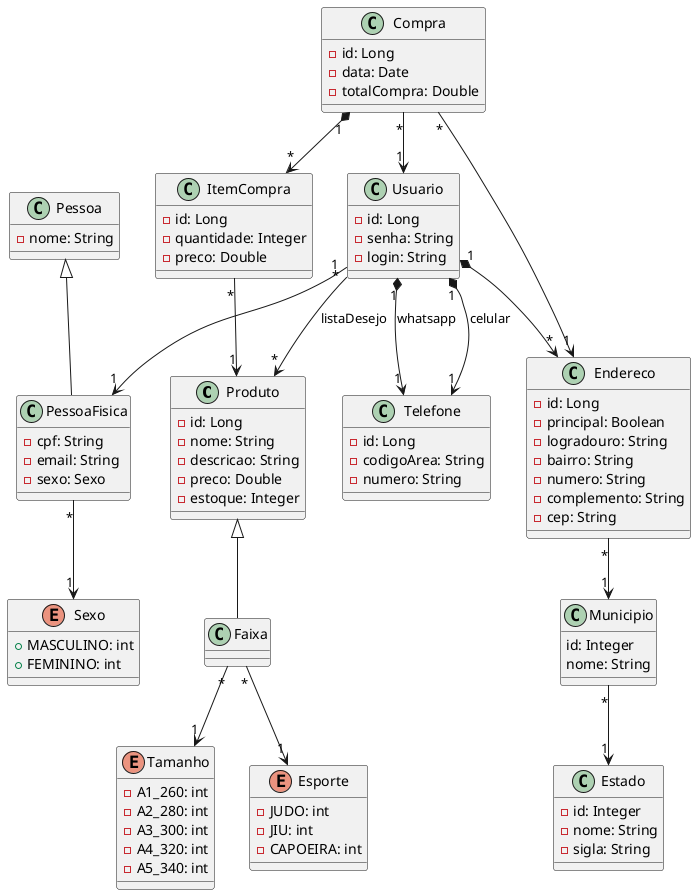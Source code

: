 @startuml

    class Produto {
       - id: Long
       - nome: String
       - descricao: String
       - preco: Double
       - estoque: Integer
    }

    class Faixa {


    }

    enum Esporte {
        - JUDO: int
        - JIU: int 
        - CAPOEIRA: int
    }

    enum Tamanho {
        - A1_260: int
        - A2_280: int 
        - A3_300: int
        - A4_320: int 
        - A5_340: int
    }

    class Usuario {
        - id: Long
        - senha: String 
        - login: String 
    }

    class Telefone {
        - id: Long
        - codigoArea: String
        - numero: String
    }

    class Compra {
        - id: Long
        - data: Date
        - totalCompra: Double
    }

    class ItemCompra {
        - id: Long
        - quantidade: Integer
        - preco: Double
    }

    class Endereco {
        - id: Long
        - principal: Boolean
        - logradouro: String
        - bairro: String 
        - numero: String 
        - complemento: String
        - cep: String 
    }

    class Municipio {
        id: Integer
        nome: String
    }

    class Estado {
        - id: Integer
        - nome: String
        - sigla: String
    }

    class Pessoa {
        - nome: String
    }

    class PessoaFisica {
        - cpf: String
        - email: String
        - sexo: Sexo
    }

    enum Sexo {
        + MASCULINO: int
        + FEMININO: int
    }

    Faixa  -up-|> Produto

    Faixa "*" --> "1" Tamanho
    Faixa "*" --> "1" Esporte

    PessoaFisica -up-|> Pessoa
    Usuario "1" --> "1" PessoaFisica

    Usuario "*" --> "*" Produto: listaDesejo
    Usuario "1" *--> "1" Telefone: celular
    Usuario "1" *--> "1" Telefone: whatsapp
    Usuario "1" *--> "*" Endereco

    Compra "1" *--> "*" ItemCompra
    Compra "*" --> "1" Usuario
    Compra "*"  --> "1" Endereco

    ItemCompra "*" --> "1" Produto

    Endereco "*" --> "1" Municipio
    
    Municipio "*" --> "1" Estado

    PessoaFisica "*" --> "1" Sexo


@enduml